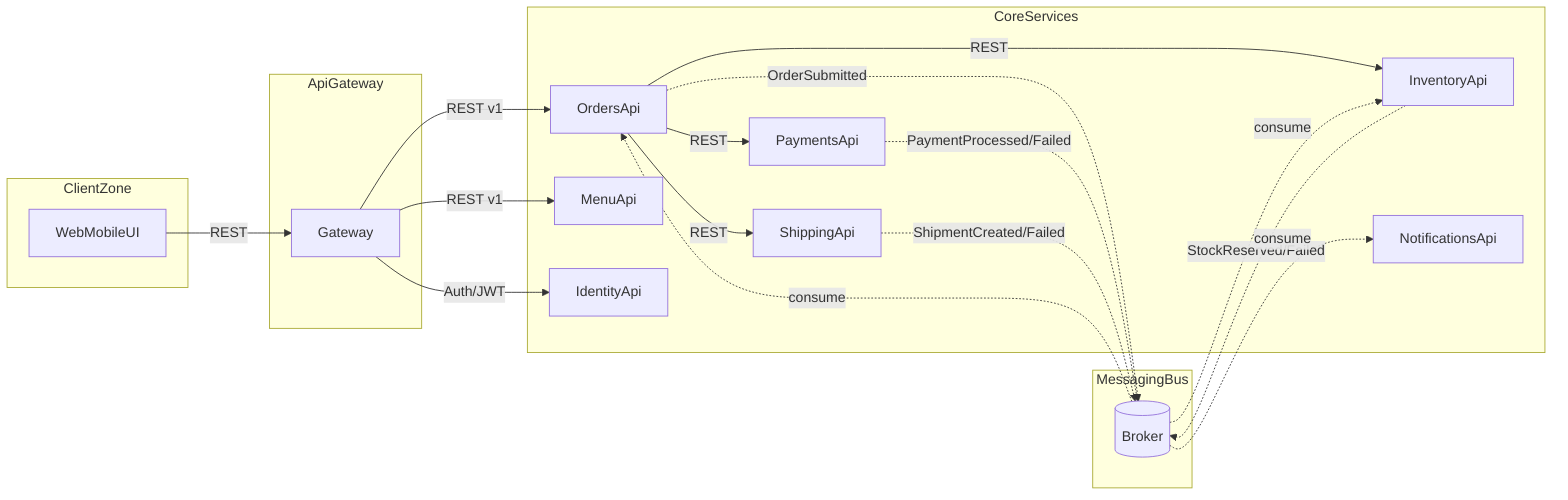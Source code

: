 ﻿flowchart LR

subgraph ClientZone
  UI[WebMobileUI]
end

subgraph ApiGateway
  GW[Gateway]
end

subgraph CoreServices
  ORD[OrdersApi]
  PAY[PaymentsApi]
  INV[InventoryApi]
  SHIP[ShippingApi]
  MENU[MenuApi]
  NOTI[NotificationsApi]
  ID[IdentityApi]
end

subgraph MessagingBus
  BUS[(Broker)]
end

UI -->|REST| GW
GW -->|REST v1| ORD
GW -->|REST v1| MENU
GW -->|Auth/JWT| ID
ORD -->|REST| PAY
ORD -->|REST| INV
ORD -->|REST| SHIP

ORD -. OrderSubmitted .-> BUS
PAY -. PaymentProcessed/Failed .-> BUS
INV -. StockReserved/Failed .-> BUS
SHIP -. ShipmentCreated/Failed .-> BUS

BUS -. consume .-> ORD
BUS -. consume .-> NOTI
BUS -. consume .-> INV
